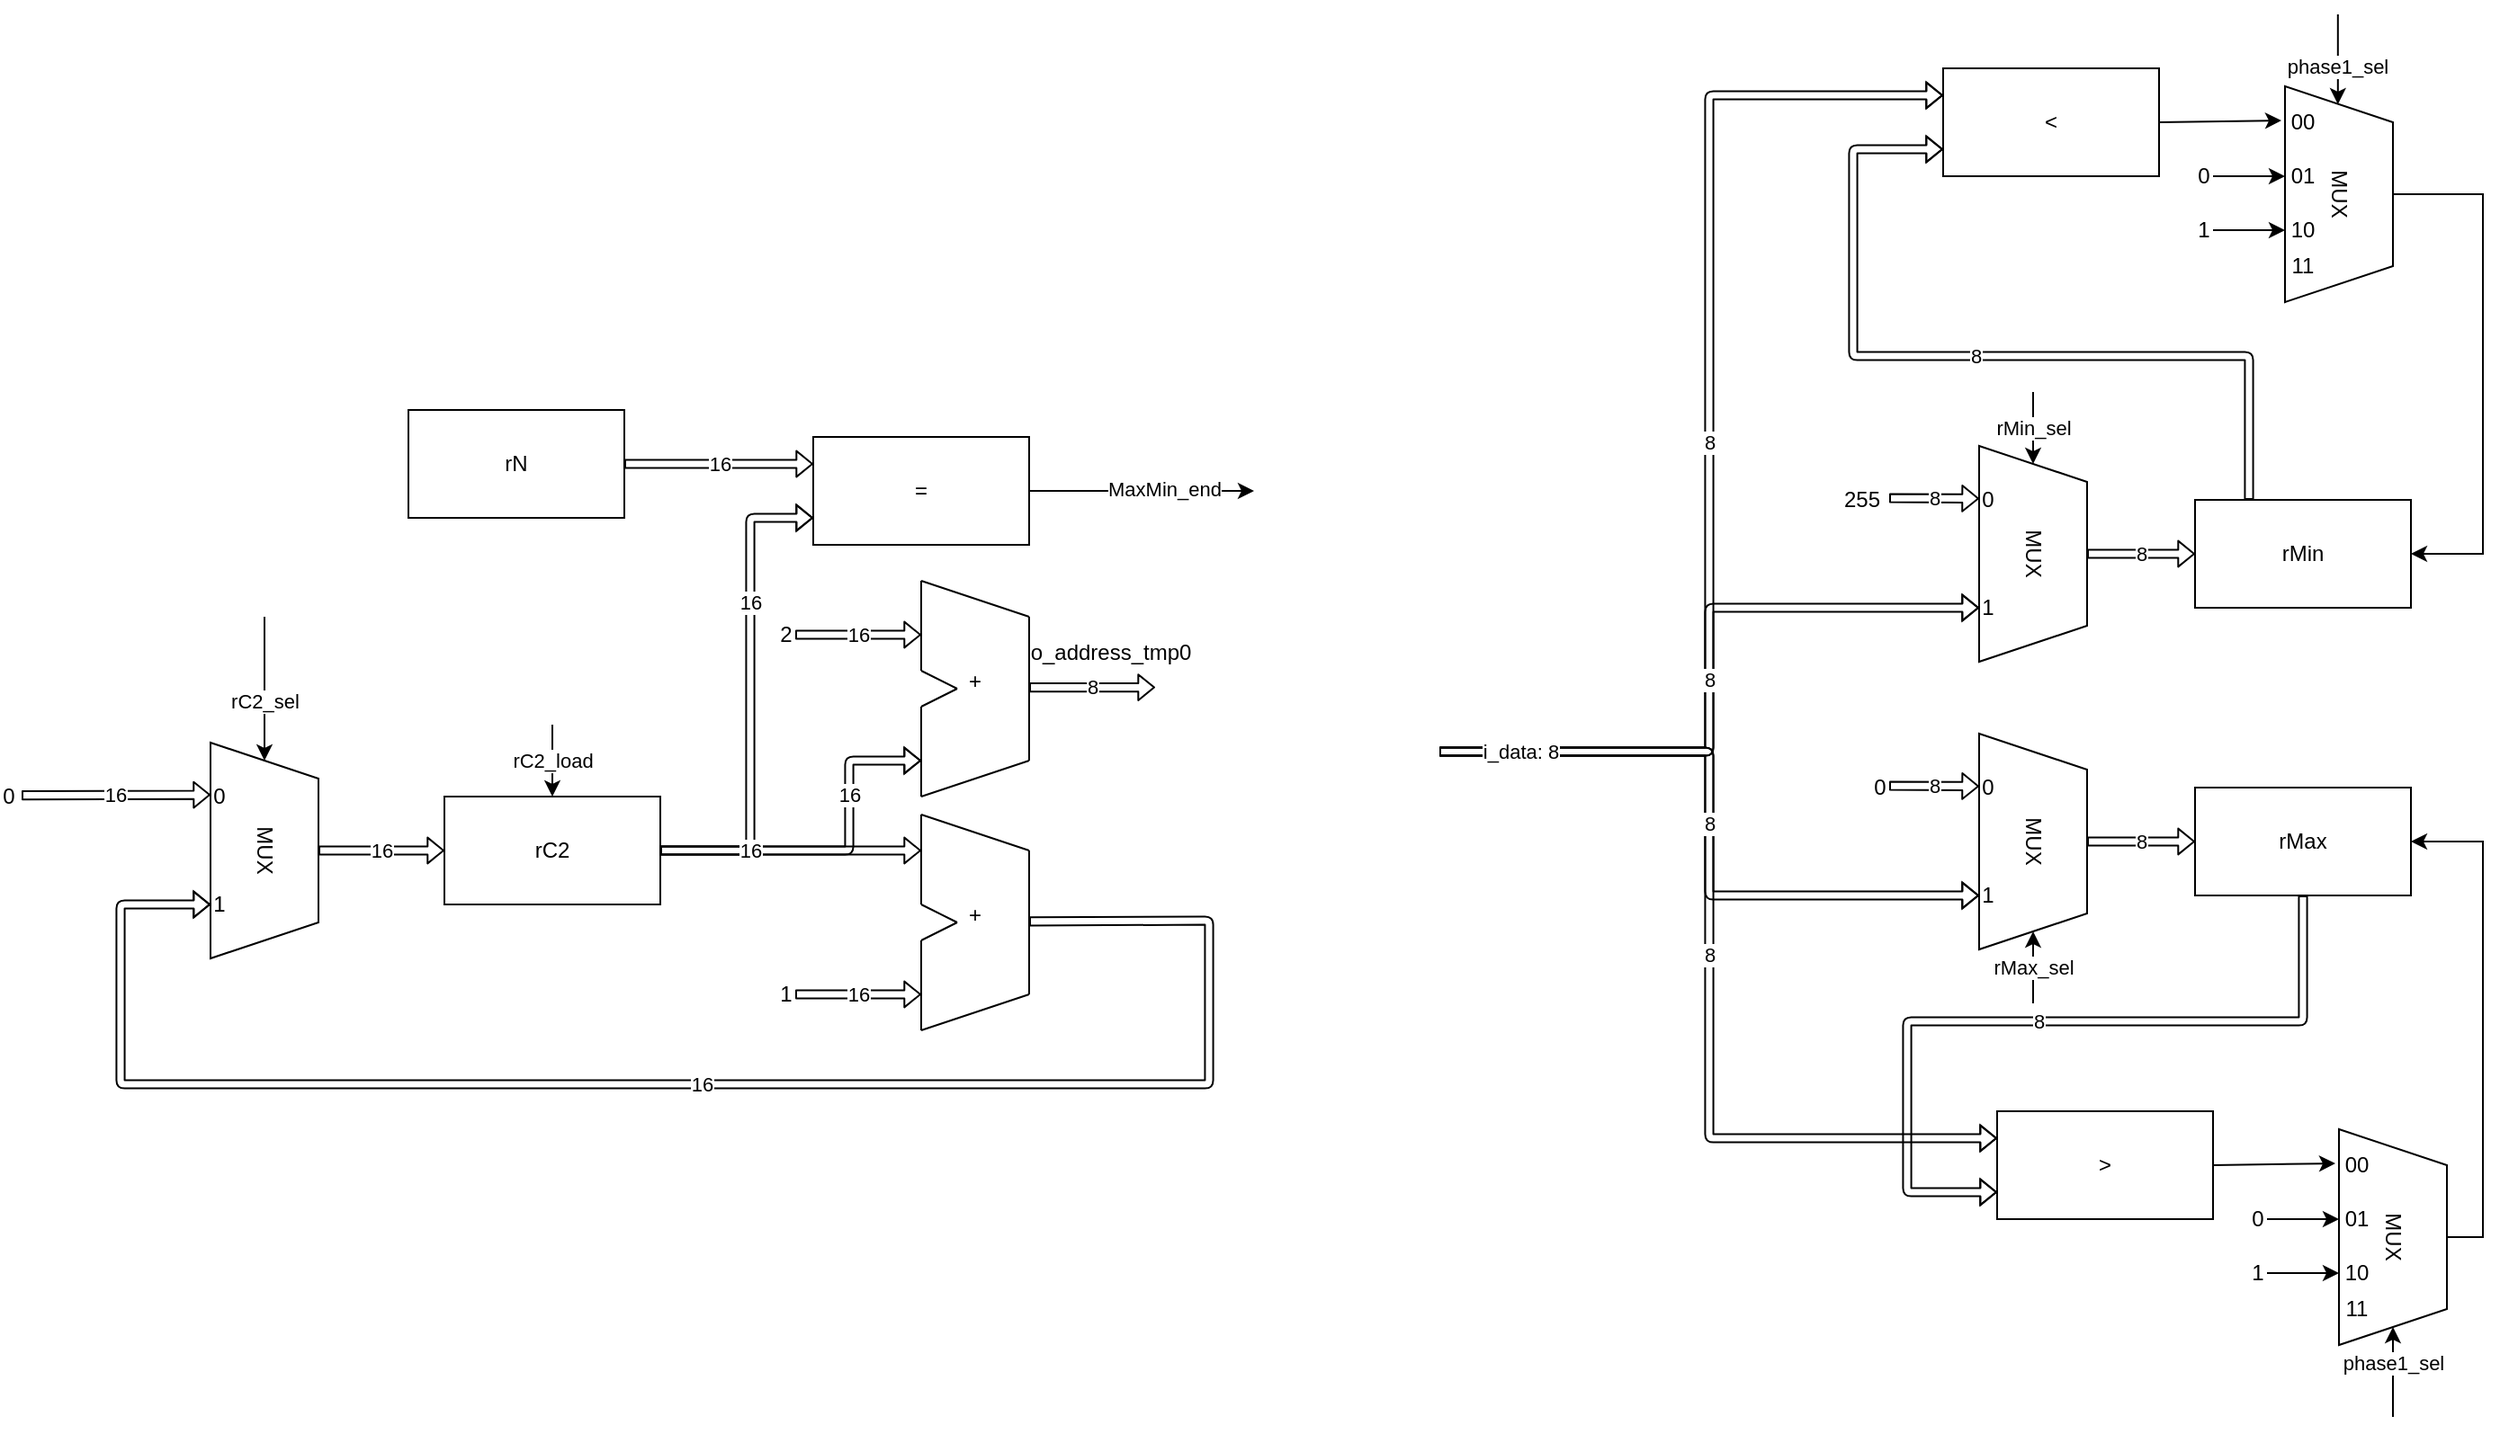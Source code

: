 <mxfile version="14.4.3" type="device"><diagram name="Page-1" id="099fd60b-425b-db50-ffb0-6b813814b670"><mxGraphModel dx="2114" dy="1692" grid="1" gridSize="10" guides="1" tooltips="1" connect="1" arrows="1" fold="1" page="1" pageScale="1" pageWidth="850" pageHeight="1100" background="none" math="0" shadow="0"><root><mxCell id="0"/><mxCell id="1" parent="0"/><mxCell id="DctXpo7cY7K24EVwvQZ8-62" value="" style="group" parent="1" vertex="1" connectable="0"><mxGeometry x="550" y="-830" width="60" height="120" as="geometry"/></mxCell><mxCell id="DctXpo7cY7K24EVwvQZ8-63" value="MUX" style="shape=trapezoid;perimeter=trapezoidPerimeter;whiteSpace=wrap;html=1;fixedSize=1;size=20;rotation=90;" parent="DctXpo7cY7K24EVwvQZ8-62" vertex="1"><mxGeometry x="-30" y="30" width="120" height="60" as="geometry"/></mxCell><mxCell id="DctXpo7cY7K24EVwvQZ8-64" value="0" style="text;html=1;strokeColor=none;fillColor=none;align=center;verticalAlign=middle;whiteSpace=wrap;rounded=0;" parent="DctXpo7cY7K24EVwvQZ8-62" vertex="1"><mxGeometry y="20" width="10" height="20" as="geometry"/></mxCell><mxCell id="DctXpo7cY7K24EVwvQZ8-65" value="1" style="text;html=1;strokeColor=none;fillColor=none;align=center;verticalAlign=middle;whiteSpace=wrap;rounded=0;" parent="DctXpo7cY7K24EVwvQZ8-62" vertex="1"><mxGeometry y="80" width="10" height="20" as="geometry"/></mxCell><mxCell id="DctXpo7cY7K24EVwvQZ8-66" value="8" style="shape=flexArrow;endArrow=classic;html=1;width=4.571;endSize=2.617;endWidth=8.816;entryX=0;entryY=0.5;entryDx=0;entryDy=0;" parent="1" edge="1"><mxGeometry width="50" height="50" relative="1" as="geometry"><mxPoint x="500" y="-801" as="sourcePoint"/><mxPoint x="550" y="-800.76" as="targetPoint"/></mxGeometry></mxCell><mxCell id="DctXpo7cY7K24EVwvQZ8-67" value="255" style="text;html=1;strokeColor=none;fillColor=none;align=center;verticalAlign=middle;whiteSpace=wrap;rounded=0;" parent="1" vertex="1"><mxGeometry x="480" y="-810" width="10" height="20" as="geometry"/></mxCell><mxCell id="DctXpo7cY7K24EVwvQZ8-68" value="rMin" style="rounded=0;whiteSpace=wrap;html=1;fillColor=#FFFFFF;" parent="1" vertex="1"><mxGeometry x="670" y="-800" width="120" height="60" as="geometry"/></mxCell><mxCell id="DctXpo7cY7K24EVwvQZ8-70" value="8" style="shape=flexArrow;endArrow=classic;html=1;width=4.571;endSize=2.617;endWidth=8.816;exitX=0.5;exitY=0;exitDx=0;exitDy=0;" parent="1" source="DctXpo7cY7K24EVwvQZ8-63" target="DctXpo7cY7K24EVwvQZ8-68" edge="1"><mxGeometry width="50" height="50" relative="1" as="geometry"><mxPoint x="440" y="-740.42" as="sourcePoint"/><mxPoint x="560" y="-740" as="targetPoint"/></mxGeometry></mxCell><mxCell id="DctXpo7cY7K24EVwvQZ8-71" value="rMin_sel" style="endArrow=classic;html=1;entryX=0;entryY=0.5;entryDx=0;entryDy=0;" parent="1" target="DctXpo7cY7K24EVwvQZ8-63" edge="1"><mxGeometry width="50" height="50" relative="1" as="geometry"><mxPoint x="580" y="-860" as="sourcePoint"/><mxPoint x="740" y="-790" as="targetPoint"/><mxPoint as="offset"/></mxGeometry></mxCell><mxCell id="DctXpo7cY7K24EVwvQZ8-72" value="" style="group" parent="1" vertex="1" connectable="0"><mxGeometry x="-433" y="-665" width="60" height="120" as="geometry"/></mxCell><mxCell id="DctXpo7cY7K24EVwvQZ8-73" value="MUX" style="shape=trapezoid;perimeter=trapezoidPerimeter;whiteSpace=wrap;html=1;fixedSize=1;size=20;rotation=90;" parent="DctXpo7cY7K24EVwvQZ8-72" vertex="1"><mxGeometry x="-30" y="30" width="120" height="60" as="geometry"/></mxCell><mxCell id="DctXpo7cY7K24EVwvQZ8-74" value="0" style="text;html=1;strokeColor=none;fillColor=none;align=center;verticalAlign=middle;whiteSpace=wrap;rounded=0;" parent="DctXpo7cY7K24EVwvQZ8-72" vertex="1"><mxGeometry y="20" width="10" height="20" as="geometry"/></mxCell><mxCell id="DctXpo7cY7K24EVwvQZ8-75" value="1" style="text;html=1;strokeColor=none;fillColor=none;align=center;verticalAlign=middle;whiteSpace=wrap;rounded=0;" parent="DctXpo7cY7K24EVwvQZ8-72" vertex="1"><mxGeometry y="80" width="10" height="20" as="geometry"/></mxCell><mxCell id="DctXpo7cY7K24EVwvQZ8-76" value="rC2_sel" style="endArrow=classic;html=1;entryX=0;entryY=0.5;entryDx=0;entryDy=0;" parent="1" target="DctXpo7cY7K24EVwvQZ8-73" edge="1"><mxGeometry x="0.2" width="50" height="50" relative="1" as="geometry"><mxPoint x="-403" y="-735" as="sourcePoint"/><mxPoint x="-183" y="-665" as="targetPoint"/><mxPoint y="-1" as="offset"/></mxGeometry></mxCell><mxCell id="DctXpo7cY7K24EVwvQZ8-78" value="rC2" style="rounded=0;whiteSpace=wrap;html=1;fillColor=#FFFFFF;" parent="1" vertex="1"><mxGeometry x="-303" y="-635" width="120" height="60" as="geometry"/></mxCell><mxCell id="DctXpo7cY7K24EVwvQZ8-79" value="rC2_load" style="endArrow=classic;html=1;entryX=0.5;entryY=0;entryDx=0;entryDy=0;" parent="1" target="DctXpo7cY7K24EVwvQZ8-78" edge="1"><mxGeometry width="50" height="50" relative="1" as="geometry"><mxPoint x="-243" y="-675" as="sourcePoint"/><mxPoint x="-243" y="-625" as="targetPoint"/></mxGeometry></mxCell><mxCell id="DctXpo7cY7K24EVwvQZ8-80" value="16" style="shape=flexArrow;endArrow=classic;html=1;width=4.571;endSize=2.617;endWidth=8.816;exitX=0.5;exitY=0;exitDx=0;exitDy=0;entryX=0;entryY=0.5;entryDx=0;entryDy=0;" parent="1" source="DctXpo7cY7K24EVwvQZ8-73" target="DctXpo7cY7K24EVwvQZ8-78" edge="1"><mxGeometry width="50" height="50" relative="1" as="geometry"><mxPoint x="-353" y="-655" as="sourcePoint"/><mxPoint x="-233" y="-655" as="targetPoint"/></mxGeometry></mxCell><mxCell id="DctXpo7cY7K24EVwvQZ8-81" value="&#10;&#10;&#10;+" style="group;fillColor=#FFFFFF;" parent="1" vertex="1" connectable="0"><mxGeometry x="-38" y="-625" width="60" height="120" as="geometry"/></mxCell><mxCell id="DctXpo7cY7K24EVwvQZ8-82" value="" style="endArrow=none;html=1;" parent="DctXpo7cY7K24EVwvQZ8-81" edge="1"><mxGeometry width="50" height="50" relative="1" as="geometry"><mxPoint y="120" as="sourcePoint"/><mxPoint y="70" as="targetPoint"/></mxGeometry></mxCell><mxCell id="DctXpo7cY7K24EVwvQZ8-84" value="" style="endArrow=none;html=1;" parent="DctXpo7cY7K24EVwvQZ8-81" edge="1"><mxGeometry width="50" height="50" relative="1" as="geometry"><mxPoint y="50" as="sourcePoint"/><mxPoint as="targetPoint"/></mxGeometry></mxCell><mxCell id="DctXpo7cY7K24EVwvQZ8-85" value="" style="endArrow=none;html=1;" parent="DctXpo7cY7K24EVwvQZ8-81" edge="1"><mxGeometry width="50" height="50" relative="1" as="geometry"><mxPoint x="20" y="60" as="sourcePoint"/><mxPoint y="50" as="targetPoint"/></mxGeometry></mxCell><mxCell id="DctXpo7cY7K24EVwvQZ8-86" value="" style="endArrow=none;html=1;" parent="DctXpo7cY7K24EVwvQZ8-81" edge="1"><mxGeometry width="50" height="50" relative="1" as="geometry"><mxPoint x="20" y="60" as="sourcePoint"/><mxPoint y="70" as="targetPoint"/></mxGeometry></mxCell><mxCell id="DctXpo7cY7K24EVwvQZ8-87" value="" style="endArrow=none;html=1;" parent="DctXpo7cY7K24EVwvQZ8-81" edge="1"><mxGeometry width="50" height="50" relative="1" as="geometry"><mxPoint y="120" as="sourcePoint"/><mxPoint x="60" y="100" as="targetPoint"/></mxGeometry></mxCell><mxCell id="DctXpo7cY7K24EVwvQZ8-88" value="" style="endArrow=none;html=1;" parent="DctXpo7cY7K24EVwvQZ8-81" edge="1"><mxGeometry width="50" height="50" relative="1" as="geometry"><mxPoint as="sourcePoint"/><mxPoint x="60" y="20" as="targetPoint"/></mxGeometry></mxCell><mxCell id="DctXpo7cY7K24EVwvQZ8-83" value="" style="endArrow=none;html=1;" parent="DctXpo7cY7K24EVwvQZ8-81" edge="1"><mxGeometry width="50" height="50" relative="1" as="geometry"><mxPoint x="60" y="100" as="sourcePoint"/><mxPoint x="60" y="20" as="targetPoint"/></mxGeometry></mxCell><mxCell id="DctXpo7cY7K24EVwvQZ8-90" value="16" style="shape=flexArrow;endArrow=classic;html=1;width=4.571;endSize=2.617;endWidth=8.816;exitX=1;exitY=0.5;exitDx=0;exitDy=0;" parent="1" edge="1"><mxGeometry width="50" height="50" relative="1" as="geometry"><mxPoint x="-108" y="-525" as="sourcePoint"/><mxPoint x="-38" y="-525" as="targetPoint"/></mxGeometry></mxCell><mxCell id="DctXpo7cY7K24EVwvQZ8-91" value="1" style="text;html=1;strokeColor=none;fillColor=none;align=center;verticalAlign=middle;whiteSpace=wrap;rounded=0;" parent="1" vertex="1"><mxGeometry x="-118" y="-535" width="10" height="20" as="geometry"/></mxCell><mxCell id="DctXpo7cY7K24EVwvQZ8-92" value="16" style="shape=flexArrow;endArrow=classic;html=1;width=4.571;endSize=2.617;endWidth=8.816;exitX=1;exitY=0.5;exitDx=0;exitDy=0;entryX=0.75;entryY=1;entryDx=0;entryDy=0;" parent="1" target="DctXpo7cY7K24EVwvQZ8-73" edge="1"><mxGeometry width="50" height="50" relative="1" as="geometry"><mxPoint x="22" y="-565.59" as="sourcePoint"/><mxPoint x="92" y="-565.59" as="targetPoint"/><Array as="points"><mxPoint x="122" y="-566"/><mxPoint x="122" y="-475"/><mxPoint x="-483" y="-475"/><mxPoint x="-483" y="-575"/></Array></mxGeometry></mxCell><mxCell id="DctXpo7cY7K24EVwvQZ8-93" value="16" style="shape=flexArrow;endArrow=classic;html=1;width=4.571;endSize=2.617;endWidth=8.816;exitX=1;exitY=0.5;exitDx=0;exitDy=0;" parent="1" source="DctXpo7cY7K24EVwvQZ8-78" edge="1"><mxGeometry x="0.385" width="50" height="50" relative="1" as="geometry"><mxPoint x="27" y="-685" as="sourcePoint"/><mxPoint x="-38" y="-655" as="targetPoint"/><Array as="points"><mxPoint x="-78" y="-605"/><mxPoint x="-78" y="-655"/></Array><mxPoint y="-1" as="offset"/></mxGeometry></mxCell><mxCell id="DctXpo7cY7K24EVwvQZ8-94" value="&amp;gt;" style="rounded=0;whiteSpace=wrap;html=1;fillColor=#FFFFFF;" parent="1" vertex="1"><mxGeometry x="560" y="-460" width="120" height="60" as="geometry"/></mxCell><mxCell id="DctXpo7cY7K24EVwvQZ8-96" value="" style="group" parent="1" vertex="1" connectable="0"><mxGeometry x="750" y="-450" width="60" height="120" as="geometry"/></mxCell><mxCell id="DctXpo7cY7K24EVwvQZ8-97" value="MUX" style="shape=trapezoid;perimeter=trapezoidPerimeter;whiteSpace=wrap;html=1;fixedSize=1;size=20;rotation=90;" parent="DctXpo7cY7K24EVwvQZ8-96" vertex="1"><mxGeometry x="-30" y="30" width="120" height="60" as="geometry"/></mxCell><mxCell id="DctXpo7cY7K24EVwvQZ8-98" value="00" style="text;html=1;strokeColor=none;fillColor=none;align=center;verticalAlign=middle;whiteSpace=wrap;rounded=0;" parent="DctXpo7cY7K24EVwvQZ8-96" vertex="1"><mxGeometry y="10" width="20" height="20" as="geometry"/></mxCell><mxCell id="DctXpo7cY7K24EVwvQZ8-101" value="01" style="text;html=1;strokeColor=none;fillColor=none;align=center;verticalAlign=middle;whiteSpace=wrap;rounded=0;" parent="DctXpo7cY7K24EVwvQZ8-96" vertex="1"><mxGeometry y="40" width="20" height="20" as="geometry"/></mxCell><mxCell id="DctXpo7cY7K24EVwvQZ8-102" value="10" style="text;html=1;strokeColor=none;fillColor=none;align=center;verticalAlign=middle;whiteSpace=wrap;rounded=0;" parent="DctXpo7cY7K24EVwvQZ8-96" vertex="1"><mxGeometry y="70" width="20" height="20" as="geometry"/></mxCell><mxCell id="DctXpo7cY7K24EVwvQZ8-103" value="11" style="text;html=1;strokeColor=none;fillColor=none;align=center;verticalAlign=middle;whiteSpace=wrap;rounded=0;" parent="DctXpo7cY7K24EVwvQZ8-96" vertex="1"><mxGeometry y="90" width="20" height="20" as="geometry"/></mxCell><mxCell id="DctXpo7cY7K24EVwvQZ8-107" value="0" style="text;html=1;strokeColor=none;fillColor=none;align=center;verticalAlign=middle;whiteSpace=wrap;rounded=0;" parent="1" vertex="1"><mxGeometry x="700" y="-410" width="10" height="20" as="geometry"/></mxCell><mxCell id="DctXpo7cY7K24EVwvQZ8-109" value="" style="endArrow=classic;html=1;exitX=1;exitY=0.5;exitDx=0;exitDy=0;" parent="1" source="DctXpo7cY7K24EVwvQZ8-94" edge="1"><mxGeometry x="0.2" width="50" height="50" relative="1" as="geometry"><mxPoint x="680" y="-480" as="sourcePoint"/><mxPoint x="748" y="-431" as="targetPoint"/><mxPoint y="-1" as="offset"/></mxGeometry></mxCell><mxCell id="DctXpo7cY7K24EVwvQZ8-110" value="" style="endArrow=classic;html=1;exitX=1;exitY=0.5;exitDx=0;exitDy=0;entryX=0;entryY=0.5;entryDx=0;entryDy=0;" parent="1" source="DctXpo7cY7K24EVwvQZ8-107" target="DctXpo7cY7K24EVwvQZ8-101" edge="1"><mxGeometry x="0.2" width="50" height="50" relative="1" as="geometry"><mxPoint x="690" y="-420" as="sourcePoint"/><mxPoint x="758" y="-421" as="targetPoint"/><mxPoint y="-1" as="offset"/></mxGeometry></mxCell><mxCell id="DctXpo7cY7K24EVwvQZ8-111" value="" style="endArrow=classic;html=1;entryX=0;entryY=0.5;entryDx=0;entryDy=0;exitX=1;exitY=0.5;exitDx=0;exitDy=0;" parent="1" source="DctXpo7cY7K24EVwvQZ8-112" target="DctXpo7cY7K24EVwvQZ8-102" edge="1"><mxGeometry x="0.2" width="50" height="50" relative="1" as="geometry"><mxPoint x="710" y="-370" as="sourcePoint"/><mxPoint x="760" y="-390" as="targetPoint"/><mxPoint y="-1" as="offset"/></mxGeometry></mxCell><mxCell id="DctXpo7cY7K24EVwvQZ8-112" value="1" style="text;html=1;strokeColor=none;fillColor=none;align=center;verticalAlign=middle;whiteSpace=wrap;rounded=0;" parent="1" vertex="1"><mxGeometry x="700" y="-380" width="10" height="20" as="geometry"/></mxCell><mxCell id="DctXpo7cY7K24EVwvQZ8-113" value="phase1_sel" style="endArrow=classic;html=1;entryX=1;entryY=0.5;entryDx=0;entryDy=0;" parent="1" target="DctXpo7cY7K24EVwvQZ8-97" edge="1"><mxGeometry x="0.2" width="50" height="50" relative="1" as="geometry"><mxPoint x="780" y="-290" as="sourcePoint"/><mxPoint x="779.41" y="-440" as="targetPoint"/><mxPoint as="offset"/></mxGeometry></mxCell><mxCell id="nJ1u80dTSxKVlNGAIHqp-1" value="rN" style="rounded=0;whiteSpace=wrap;html=1;fillColor=#FFFFFF;" parent="1" vertex="1"><mxGeometry x="-323" y="-850" width="120" height="60" as="geometry"/></mxCell><mxCell id="nJ1u80dTSxKVlNGAIHqp-2" value="16" style="shape=flexArrow;endArrow=classic;html=1;width=4.571;endSize=2.617;endWidth=8.816;exitX=1;exitY=0.5;exitDx=0;exitDy=0;entryX=0;entryY=0.25;entryDx=0;entryDy=0;" parent="1" source="nJ1u80dTSxKVlNGAIHqp-1" target="pJPQF-LgDtvcHFUfK2SR-13" edge="1"><mxGeometry width="50" height="50" relative="1" as="geometry"><mxPoint x="-168" y="-915" as="sourcePoint"/><mxPoint x="-98" y="-825" as="targetPoint"/></mxGeometry></mxCell><mxCell id="nJ1u80dTSxKVlNGAIHqp-3" value="" style="group" parent="1" vertex="1" connectable="0"><mxGeometry x="550" y="-670" width="60" height="120" as="geometry"/></mxCell><mxCell id="nJ1u80dTSxKVlNGAIHqp-4" value="MUX" style="shape=trapezoid;perimeter=trapezoidPerimeter;whiteSpace=wrap;html=1;fixedSize=1;size=20;rotation=90;" parent="nJ1u80dTSxKVlNGAIHqp-3" vertex="1"><mxGeometry x="-30" y="30" width="120" height="60" as="geometry"/></mxCell><mxCell id="nJ1u80dTSxKVlNGAIHqp-5" value="0" style="text;html=1;strokeColor=none;fillColor=none;align=center;verticalAlign=middle;whiteSpace=wrap;rounded=0;" parent="nJ1u80dTSxKVlNGAIHqp-3" vertex="1"><mxGeometry y="20" width="10" height="20" as="geometry"/></mxCell><mxCell id="nJ1u80dTSxKVlNGAIHqp-6" value="1" style="text;html=1;strokeColor=none;fillColor=none;align=center;verticalAlign=middle;whiteSpace=wrap;rounded=0;" parent="nJ1u80dTSxKVlNGAIHqp-3" vertex="1"><mxGeometry y="80" width="10" height="20" as="geometry"/></mxCell><mxCell id="nJ1u80dTSxKVlNGAIHqp-7" value="8" style="shape=flexArrow;endArrow=classic;html=1;width=4.571;endSize=2.617;endWidth=8.816;entryX=0;entryY=0.5;entryDx=0;entryDy=0;" parent="1" edge="1"><mxGeometry width="50" height="50" relative="1" as="geometry"><mxPoint x="500" y="-641" as="sourcePoint"/><mxPoint x="550" y="-640.76" as="targetPoint"/></mxGeometry></mxCell><mxCell id="nJ1u80dTSxKVlNGAIHqp-8" value="0" style="text;html=1;strokeColor=none;fillColor=none;align=center;verticalAlign=middle;whiteSpace=wrap;rounded=0;" parent="1" vertex="1"><mxGeometry x="490" y="-650" width="10" height="20" as="geometry"/></mxCell><mxCell id="nJ1u80dTSxKVlNGAIHqp-9" value="rMax" style="rounded=0;whiteSpace=wrap;html=1;fillColor=#FFFFFF;" parent="1" vertex="1"><mxGeometry x="670" y="-640" width="120" height="60" as="geometry"/></mxCell><mxCell id="nJ1u80dTSxKVlNGAIHqp-10" value="8" style="shape=flexArrow;endArrow=classic;html=1;width=4.571;endSize=2.617;endWidth=8.816;exitX=0.5;exitY=0;exitDx=0;exitDy=0;" parent="1" source="nJ1u80dTSxKVlNGAIHqp-4" target="nJ1u80dTSxKVlNGAIHqp-9" edge="1"><mxGeometry width="50" height="50" relative="1" as="geometry"><mxPoint x="440" y="-570.42" as="sourcePoint"/><mxPoint x="560" y="-570" as="targetPoint"/></mxGeometry></mxCell><mxCell id="nJ1u80dTSxKVlNGAIHqp-11" value="rMax_sel" style="endArrow=classic;html=1;entryX=1;entryY=0.5;entryDx=0;entryDy=0;" parent="1" target="nJ1u80dTSxKVlNGAIHqp-4" edge="1"><mxGeometry width="50" height="50" relative="1" as="geometry"><mxPoint x="580" y="-520" as="sourcePoint"/><mxPoint x="740" y="-630" as="targetPoint"/><mxPoint as="offset"/></mxGeometry></mxCell><mxCell id="nJ1u80dTSxKVlNGAIHqp-13" style="edgeStyle=orthogonalEdgeStyle;rounded=0;orthogonalLoop=1;jettySize=auto;html=1;exitX=0.5;exitY=0;exitDx=0;exitDy=0;entryX=1;entryY=0.5;entryDx=0;entryDy=0;" parent="1" source="DctXpo7cY7K24EVwvQZ8-97" target="nJ1u80dTSxKVlNGAIHqp-9" edge="1"><mxGeometry relative="1" as="geometry"><Array as="points"><mxPoint x="830" y="-390"/><mxPoint x="830" y="-610"/></Array><mxPoint x="820" y="-380" as="sourcePoint"/><mxPoint x="740" y="-800" as="targetPoint"/></mxGeometry></mxCell><mxCell id="nJ1u80dTSxKVlNGAIHqp-16" value="8" style="shape=flexArrow;endArrow=classic;html=1;width=4.571;endSize=2.617;endWidth=8.816;entryX=0;entryY=0.25;entryDx=0;entryDy=0;exitX=1;exitY=0.5;exitDx=0;exitDy=0;" parent="1" target="DctXpo7cY7K24EVwvQZ8-94" edge="1"><mxGeometry width="50" height="50" relative="1" as="geometry"><mxPoint x="250.0" y="-660" as="sourcePoint"/><mxPoint x="560" y="-550" as="targetPoint"/><Array as="points"><mxPoint x="400" y="-660"/><mxPoint x="400" y="-445"/></Array></mxGeometry></mxCell><mxCell id="nJ1u80dTSxKVlNGAIHqp-17" value="8" style="shape=flexArrow;endArrow=classic;html=1;width=4.571;endSize=2.617;endWidth=8.816;entryX=0;entryY=0.75;entryDx=0;entryDy=0;exitX=0.5;exitY=1;exitDx=0;exitDy=0;" parent="1" source="nJ1u80dTSxKVlNGAIHqp-9" target="DctXpo7cY7K24EVwvQZ8-94" edge="1"><mxGeometry width="50" height="50" relative="1" as="geometry"><mxPoint x="270" y="-660" as="sourcePoint"/><mxPoint x="570" y="-560" as="targetPoint"/><Array as="points"><mxPoint x="730" y="-510"/><mxPoint x="510" y="-510"/><mxPoint x="510" y="-415"/></Array></mxGeometry></mxCell><mxCell id="nJ1u80dTSxKVlNGAIHqp-19" value="&amp;lt;" style="rounded=0;whiteSpace=wrap;html=1;fillColor=#FFFFFF;" parent="1" vertex="1"><mxGeometry x="530" y="-1040" width="120" height="60" as="geometry"/></mxCell><mxCell id="nJ1u80dTSxKVlNGAIHqp-20" value="" style="group" parent="1" vertex="1" connectable="0"><mxGeometry x="720" y="-1030" width="60" height="120" as="geometry"/></mxCell><mxCell id="nJ1u80dTSxKVlNGAIHqp-21" value="MUX" style="shape=trapezoid;perimeter=trapezoidPerimeter;whiteSpace=wrap;html=1;fixedSize=1;size=20;rotation=90;" parent="nJ1u80dTSxKVlNGAIHqp-20" vertex="1"><mxGeometry x="-30" y="30" width="120" height="60" as="geometry"/></mxCell><mxCell id="nJ1u80dTSxKVlNGAIHqp-22" value="00" style="text;html=1;strokeColor=none;fillColor=none;align=center;verticalAlign=middle;whiteSpace=wrap;rounded=0;" parent="nJ1u80dTSxKVlNGAIHqp-20" vertex="1"><mxGeometry y="10" width="20" height="20" as="geometry"/></mxCell><mxCell id="nJ1u80dTSxKVlNGAIHqp-23" value="01" style="text;html=1;strokeColor=none;fillColor=none;align=center;verticalAlign=middle;whiteSpace=wrap;rounded=0;" parent="nJ1u80dTSxKVlNGAIHqp-20" vertex="1"><mxGeometry y="40" width="20" height="20" as="geometry"/></mxCell><mxCell id="nJ1u80dTSxKVlNGAIHqp-24" value="10" style="text;html=1;strokeColor=none;fillColor=none;align=center;verticalAlign=middle;whiteSpace=wrap;rounded=0;" parent="nJ1u80dTSxKVlNGAIHqp-20" vertex="1"><mxGeometry y="70" width="20" height="20" as="geometry"/></mxCell><mxCell id="nJ1u80dTSxKVlNGAIHqp-25" value="11" style="text;html=1;strokeColor=none;fillColor=none;align=center;verticalAlign=middle;whiteSpace=wrap;rounded=0;" parent="nJ1u80dTSxKVlNGAIHqp-20" vertex="1"><mxGeometry y="90" width="20" height="20" as="geometry"/></mxCell><mxCell id="nJ1u80dTSxKVlNGAIHqp-26" value="0" style="text;html=1;strokeColor=none;fillColor=none;align=center;verticalAlign=middle;whiteSpace=wrap;rounded=0;" parent="1" vertex="1"><mxGeometry x="670" y="-990" width="10" height="20" as="geometry"/></mxCell><mxCell id="nJ1u80dTSxKVlNGAIHqp-27" value="" style="endArrow=classic;html=1;exitX=1;exitY=0.5;exitDx=0;exitDy=0;" parent="1" source="nJ1u80dTSxKVlNGAIHqp-19" edge="1"><mxGeometry x="0.2" width="50" height="50" relative="1" as="geometry"><mxPoint x="650" y="-1060" as="sourcePoint"/><mxPoint x="718" y="-1011" as="targetPoint"/><mxPoint y="-1" as="offset"/></mxGeometry></mxCell><mxCell id="nJ1u80dTSxKVlNGAIHqp-28" value="" style="endArrow=classic;html=1;exitX=1;exitY=0.5;exitDx=0;exitDy=0;entryX=0;entryY=0.5;entryDx=0;entryDy=0;" parent="1" source="nJ1u80dTSxKVlNGAIHqp-26" target="nJ1u80dTSxKVlNGAIHqp-23" edge="1"><mxGeometry x="0.2" width="50" height="50" relative="1" as="geometry"><mxPoint x="660" y="-1000" as="sourcePoint"/><mxPoint x="728" y="-1001" as="targetPoint"/><mxPoint y="-1" as="offset"/></mxGeometry></mxCell><mxCell id="nJ1u80dTSxKVlNGAIHqp-29" value="" style="endArrow=classic;html=1;entryX=0;entryY=0.5;entryDx=0;entryDy=0;exitX=1;exitY=0.5;exitDx=0;exitDy=0;" parent="1" source="nJ1u80dTSxKVlNGAIHqp-30" target="nJ1u80dTSxKVlNGAIHqp-24" edge="1"><mxGeometry x="0.2" width="50" height="50" relative="1" as="geometry"><mxPoint x="680" y="-950" as="sourcePoint"/><mxPoint x="730" y="-970" as="targetPoint"/><mxPoint y="-1" as="offset"/></mxGeometry></mxCell><mxCell id="nJ1u80dTSxKVlNGAIHqp-30" value="1" style="text;html=1;strokeColor=none;fillColor=none;align=center;verticalAlign=middle;whiteSpace=wrap;rounded=0;" parent="1" vertex="1"><mxGeometry x="670" y="-960" width="10" height="20" as="geometry"/></mxCell><mxCell id="nJ1u80dTSxKVlNGAIHqp-31" value="phase1_sel" style="endArrow=classic;html=1;entryX=0;entryY=0.5;entryDx=0;entryDy=0;" parent="1" edge="1"><mxGeometry x="0.2" width="50" height="50" relative="1" as="geometry"><mxPoint x="749.41" y="-1070" as="sourcePoint"/><mxPoint x="749.41" y="-1020" as="targetPoint"/><mxPoint y="-1" as="offset"/></mxGeometry></mxCell><mxCell id="nJ1u80dTSxKVlNGAIHqp-34" style="edgeStyle=orthogonalEdgeStyle;rounded=0;orthogonalLoop=1;jettySize=auto;html=1;exitX=0.5;exitY=0;exitDx=0;exitDy=0;entryX=1;entryY=0.5;entryDx=0;entryDy=0;" parent="1" source="nJ1u80dTSxKVlNGAIHqp-21" target="DctXpo7cY7K24EVwvQZ8-68" edge="1"><mxGeometry relative="1" as="geometry"><Array as="points"><mxPoint x="830" y="-970"/><mxPoint x="830" y="-770"/></Array><mxPoint x="790" y="-1040" as="sourcePoint"/><mxPoint x="760" y="-1270" as="targetPoint"/></mxGeometry></mxCell><mxCell id="nJ1u80dTSxKVlNGAIHqp-35" value="8" style="shape=flexArrow;endArrow=classic;html=1;width=4.571;endSize=2.617;endWidth=8.816;entryX=0;entryY=0.75;entryDx=0;entryDy=0;exitX=0.25;exitY=0;exitDx=0;exitDy=0;" parent="1" source="DctXpo7cY7K24EVwvQZ8-68" target="nJ1u80dTSxKVlNGAIHqp-19" edge="1"><mxGeometry width="50" height="50" relative="1" as="geometry"><mxPoint x="700" y="-1220" as="sourcePoint"/><mxPoint x="540" y="-1200" as="targetPoint"/><Array as="points"><mxPoint x="700" y="-880"/><mxPoint x="480" y="-880"/><mxPoint x="480" y="-995"/></Array></mxGeometry></mxCell><mxCell id="nJ1u80dTSxKVlNGAIHqp-36" value="8" style="shape=flexArrow;endArrow=classic;html=1;width=4.571;endSize=2.617;endWidth=8.816;entryX=0;entryY=0.25;entryDx=0;entryDy=0;exitX=1;exitY=0.5;exitDx=0;exitDy=0;" parent="1" target="nJ1u80dTSxKVlNGAIHqp-19" edge="1"><mxGeometry width="50" height="50" relative="1" as="geometry"><mxPoint x="250.0" y="-660" as="sourcePoint"/><mxPoint x="570" y="-415" as="targetPoint"/><Array as="points"><mxPoint x="400" y="-660"/><mxPoint x="400" y="-1025"/></Array></mxGeometry></mxCell><mxCell id="nJ1u80dTSxKVlNGAIHqp-12" value="8" style="shape=flexArrow;endArrow=classic;html=1;width=4.571;endSize=2.617;endWidth=8.816;entryX=0.75;entryY=1;entryDx=0;entryDy=0;exitX=1;exitY=0.5;exitDx=0;exitDy=0;" parent="1" target="nJ1u80dTSxKVlNGAIHqp-4" edge="1"><mxGeometry width="50" height="50" relative="1" as="geometry"><mxPoint x="250.0" y="-660" as="sourcePoint"/><mxPoint x="560" y="-720" as="targetPoint"/><Array as="points"><mxPoint x="400" y="-660"/><mxPoint x="400" y="-580"/></Array></mxGeometry></mxCell><mxCell id="DctXpo7cY7K24EVwvQZ8-41" value="8" style="shape=flexArrow;endArrow=classic;html=1;width=4.571;endSize=2.617;endWidth=8.816;exitX=1;exitY=0.5;exitDx=0;exitDy=0;entryX=0.75;entryY=1;entryDx=0;entryDy=0;" parent="1" target="DctXpo7cY7K24EVwvQZ8-63" edge="1"><mxGeometry width="50" height="50" relative="1" as="geometry"><mxPoint x="250.0" y="-660" as="sourcePoint"/><mxPoint x="370" y="-760" as="targetPoint"/><Array as="points"><mxPoint x="400" y="-660"/><mxPoint x="400" y="-740"/></Array></mxGeometry></mxCell><mxCell id="OSIgQKoMhdZQ9Cxvkmh--1" value="i_data: 8" style="edgeLabel;html=1;align=center;verticalAlign=middle;resizable=0;points=[];" parent="DctXpo7cY7K24EVwvQZ8-41" vertex="1" connectable="0"><mxGeometry x="-0.764" relative="1" as="geometry"><mxPoint as="offset"/></mxGeometry></mxCell><mxCell id="pJPQF-LgDtvcHFUfK2SR-1" value="&#10;&#10;&#10;+" style="group;fillColor=#FFFFFF;" parent="1" vertex="1" connectable="0"><mxGeometry x="-38" y="-755" width="60" height="120" as="geometry"/></mxCell><mxCell id="pJPQF-LgDtvcHFUfK2SR-2" value="" style="endArrow=none;html=1;" parent="pJPQF-LgDtvcHFUfK2SR-1" edge="1"><mxGeometry width="50" height="50" relative="1" as="geometry"><mxPoint y="120" as="sourcePoint"/><mxPoint y="70" as="targetPoint"/></mxGeometry></mxCell><mxCell id="pJPQF-LgDtvcHFUfK2SR-3" value="" style="endArrow=none;html=1;" parent="pJPQF-LgDtvcHFUfK2SR-1" edge="1"><mxGeometry width="50" height="50" relative="1" as="geometry"><mxPoint y="50" as="sourcePoint"/><mxPoint as="targetPoint"/></mxGeometry></mxCell><mxCell id="pJPQF-LgDtvcHFUfK2SR-4" value="" style="endArrow=none;html=1;" parent="pJPQF-LgDtvcHFUfK2SR-1" edge="1"><mxGeometry width="50" height="50" relative="1" as="geometry"><mxPoint x="20" y="60" as="sourcePoint"/><mxPoint y="50" as="targetPoint"/></mxGeometry></mxCell><mxCell id="pJPQF-LgDtvcHFUfK2SR-5" value="" style="endArrow=none;html=1;" parent="pJPQF-LgDtvcHFUfK2SR-1" edge="1"><mxGeometry width="50" height="50" relative="1" as="geometry"><mxPoint x="20" y="60" as="sourcePoint"/><mxPoint y="70" as="targetPoint"/></mxGeometry></mxCell><mxCell id="pJPQF-LgDtvcHFUfK2SR-6" value="" style="endArrow=none;html=1;" parent="pJPQF-LgDtvcHFUfK2SR-1" edge="1"><mxGeometry width="50" height="50" relative="1" as="geometry"><mxPoint y="120" as="sourcePoint"/><mxPoint x="60" y="100" as="targetPoint"/></mxGeometry></mxCell><mxCell id="pJPQF-LgDtvcHFUfK2SR-7" value="" style="endArrow=none;html=1;" parent="pJPQF-LgDtvcHFUfK2SR-1" edge="1"><mxGeometry width="50" height="50" relative="1" as="geometry"><mxPoint as="sourcePoint"/><mxPoint x="60" y="20" as="targetPoint"/></mxGeometry></mxCell><mxCell id="pJPQF-LgDtvcHFUfK2SR-8" value="" style="endArrow=none;html=1;" parent="pJPQF-LgDtvcHFUfK2SR-1" edge="1"><mxGeometry width="50" height="50" relative="1" as="geometry"><mxPoint x="60" y="100" as="sourcePoint"/><mxPoint x="60" y="20" as="targetPoint"/></mxGeometry></mxCell><mxCell id="pJPQF-LgDtvcHFUfK2SR-9" value="16" style="shape=flexArrow;endArrow=classic;html=1;width=4.571;endSize=2.617;endWidth=8.816;exitX=1;exitY=0.5;exitDx=0;exitDy=0;" parent="1" edge="1"><mxGeometry width="50" height="50" relative="1" as="geometry"><mxPoint x="-108" y="-725" as="sourcePoint"/><mxPoint x="-38" y="-725" as="targetPoint"/></mxGeometry></mxCell><mxCell id="pJPQF-LgDtvcHFUfK2SR-10" value="2" style="text;html=1;strokeColor=none;fillColor=none;align=center;verticalAlign=middle;whiteSpace=wrap;rounded=0;" parent="1" vertex="1"><mxGeometry x="-118" y="-735" width="10" height="20" as="geometry"/></mxCell><mxCell id="pJPQF-LgDtvcHFUfK2SR-11" value="8" style="shape=flexArrow;endArrow=classic;html=1;width=4.571;endSize=2.617;endWidth=8.816;exitX=1;exitY=0.5;exitDx=0;exitDy=0;" parent="1" edge="1"><mxGeometry width="50" height="50" relative="1" as="geometry"><mxPoint x="22" y="-695.71" as="sourcePoint"/><mxPoint x="92" y="-695.71" as="targetPoint"/></mxGeometry></mxCell><mxCell id="pJPQF-LgDtvcHFUfK2SR-12" value="o_address_tmp0" style="text;html=1;align=center;verticalAlign=middle;resizable=0;points=[];autosize=1;" parent="1" vertex="1"><mxGeometry x="12" y="-725" width="110" height="20" as="geometry"/></mxCell><mxCell id="pJPQF-LgDtvcHFUfK2SR-13" value="=" style="rounded=0;whiteSpace=wrap;html=1;fillColor=#FFFFFF;" parent="1" vertex="1"><mxGeometry x="-98" y="-835" width="120" height="60" as="geometry"/></mxCell><mxCell id="pJPQF-LgDtvcHFUfK2SR-14" value="MaxMin_end" style="endArrow=classic;html=1;exitX=1;exitY=0.5;exitDx=0;exitDy=0;" parent="1" source="pJPQF-LgDtvcHFUfK2SR-13" edge="1"><mxGeometry x="0.2" width="50" height="50" relative="1" as="geometry"><mxPoint x="82" y="-775" as="sourcePoint"/><mxPoint x="147" y="-805" as="targetPoint"/><mxPoint y="-1" as="offset"/></mxGeometry></mxCell><mxCell id="pJPQF-LgDtvcHFUfK2SR-15" value="16" style="shape=flexArrow;endArrow=classic;html=1;width=4.571;endSize=2.617;endWidth=8.816;entryX=0;entryY=0.75;entryDx=0;entryDy=0;" parent="1" target="pJPQF-LgDtvcHFUfK2SR-13" edge="1"><mxGeometry x="0.385" width="50" height="50" relative="1" as="geometry"><mxPoint x="-183" y="-605" as="sourcePoint"/><mxPoint x="-28" y="-645" as="targetPoint"/><Array as="points"><mxPoint x="-133" y="-605"/><mxPoint x="-133" y="-790"/></Array><mxPoint y="-1" as="offset"/></mxGeometry></mxCell><mxCell id="DctXpo7cY7K24EVwvQZ8-89" value="16" style="shape=flexArrow;endArrow=classic;html=1;width=4.571;endSize=2.617;endWidth=8.816;exitX=1;exitY=0.5;exitDx=0;exitDy=0;" parent="1" source="DctXpo7cY7K24EVwvQZ8-78" edge="1"><mxGeometry x="-0.31" width="50" height="50" relative="1" as="geometry"><mxPoint x="-288" y="-595" as="sourcePoint"/><mxPoint x="-38" y="-605" as="targetPoint"/><mxPoint as="offset"/></mxGeometry></mxCell><mxCell id="hpE7iNowQLDYZBSlBzAi-1" value="16" style="shape=flexArrow;endArrow=classic;html=1;width=4.571;endSize=2.617;endWidth=8.816;exitX=1;exitY=0.5;exitDx=0;exitDy=0;" parent="1" edge="1"><mxGeometry width="50" height="50" relative="1" as="geometry"><mxPoint x="-538.0" y="-635.69" as="sourcePoint"/><mxPoint x="-433" y="-636" as="targetPoint"/></mxGeometry></mxCell><mxCell id="hpE7iNowQLDYZBSlBzAi-2" value="0" style="text;html=1;strokeColor=none;fillColor=none;align=center;verticalAlign=middle;whiteSpace=wrap;rounded=0;" parent="1" vertex="1"><mxGeometry x="-550" y="-645" width="10" height="20" as="geometry"/></mxCell></root></mxGraphModel></diagram></mxfile>